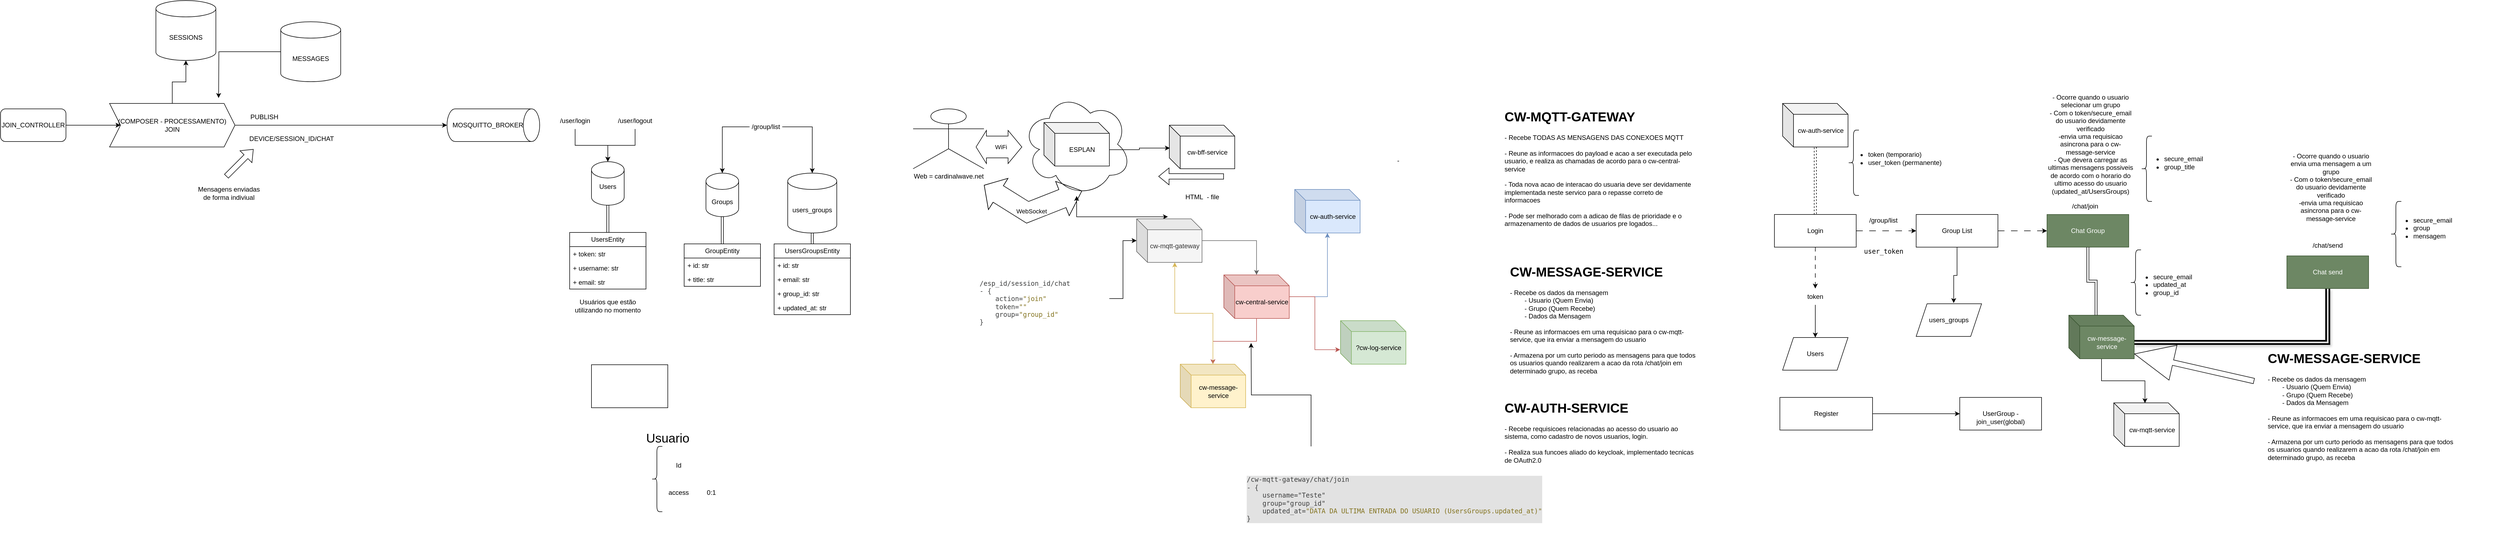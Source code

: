 <mxfile version="22.1.22" type="embed">
  <diagram name="Page-1" id="2X0-96u4QmUKPSBAWyLH">
    <mxGraphModel dx="1598" dy="552" grid="1" gridSize="10" guides="1" tooltips="1" connect="1" arrows="1" fold="1" page="1" pageScale="1" pageWidth="827" pageHeight="1169" math="0" shadow="0">
      <root>
        <mxCell id="0" />
        <mxCell id="1" parent="0" />
        <mxCell id="76" value="" style="ellipse;shape=cloud;whiteSpace=wrap;html=1;" parent="1" vertex="1">
          <mxGeometry x="1250" y="300" width="200" height="190" as="geometry" />
        </mxCell>
        <mxCell id="vWa0U6T1P3jZfGN8kKXu-6" style="edgeStyle=orthogonalEdgeStyle;rounded=0;orthogonalLoop=1;jettySize=auto;html=1;entryX=0.5;entryY=0;entryDx=0;entryDy=0;shape=link;" parent="1" source="vWa0U6T1P3jZfGN8kKXu-1" target="vWa0U6T1P3jZfGN8kKXu-2" edge="1">
          <mxGeometry relative="1" as="geometry" />
        </mxCell>
        <mxCell id="vWa0U6T1P3jZfGN8kKXu-1" value="Users&lt;div&gt;&lt;br&gt;&lt;/div&gt;" style="shape=cylinder3;whiteSpace=wrap;html=1;boundedLbl=1;backgroundOutline=1;size=15;" parent="1" vertex="1">
          <mxGeometry x="460" y="427" width="60" height="80" as="geometry" />
        </mxCell>
        <mxCell id="vWa0U6T1P3jZfGN8kKXu-2" value="UsersEntity" style="swimlane;fontStyle=0;childLayout=stackLayout;horizontal=1;startSize=26;fillColor=none;horizontalStack=0;resizeParent=1;resizeParentMax=0;resizeLast=0;collapsible=1;marginBottom=0;whiteSpace=wrap;html=1;" parent="1" vertex="1">
          <mxGeometry x="420" y="557" width="140" height="104" as="geometry" />
        </mxCell>
        <mxCell id="vWa0U6T1P3jZfGN8kKXu-3" value="+ token: str" style="text;strokeColor=none;fillColor=none;align=left;verticalAlign=top;spacingLeft=4;spacingRight=4;overflow=hidden;rotatable=0;points=[[0,0.5],[1,0.5]];portConstraint=eastwest;whiteSpace=wrap;html=1;" parent="vWa0U6T1P3jZfGN8kKXu-2" vertex="1">
          <mxGeometry y="26" width="140" height="26" as="geometry" />
        </mxCell>
        <mxCell id="vWa0U6T1P3jZfGN8kKXu-4" value="+ username: str" style="text;strokeColor=none;fillColor=none;align=left;verticalAlign=top;spacingLeft=4;spacingRight=4;overflow=hidden;rotatable=0;points=[[0,0.5],[1,0.5]];portConstraint=eastwest;whiteSpace=wrap;html=1;" parent="vWa0U6T1P3jZfGN8kKXu-2" vertex="1">
          <mxGeometry y="52" width="140" height="26" as="geometry" />
        </mxCell>
        <mxCell id="vWa0U6T1P3jZfGN8kKXu-5" value="+ email: str" style="text;strokeColor=none;fillColor=none;align=left;verticalAlign=top;spacingLeft=4;spacingRight=4;overflow=hidden;rotatable=0;points=[[0,0.5],[1,0.5]];portConstraint=eastwest;whiteSpace=wrap;html=1;" parent="vWa0U6T1P3jZfGN8kKXu-2" vertex="1">
          <mxGeometry y="78" width="140" height="26" as="geometry" />
        </mxCell>
        <mxCell id="vWa0U6T1P3jZfGN8kKXu-11" style="edgeStyle=orthogonalEdgeStyle;rounded=0;orthogonalLoop=1;jettySize=auto;html=1;entryX=0.5;entryY=0;entryDx=0;entryDy=0;shape=link;" parent="1" source="vWa0U6T1P3jZfGN8kKXu-12" target="vWa0U6T1P3jZfGN8kKXu-13" edge="1">
          <mxGeometry relative="1" as="geometry" />
        </mxCell>
        <mxCell id="vWa0U6T1P3jZfGN8kKXu-12" value="&lt;div&gt;Groups&lt;/div&gt;" style="shape=cylinder3;whiteSpace=wrap;html=1;boundedLbl=1;backgroundOutline=1;size=15;" parent="1" vertex="1">
          <mxGeometry x="670" y="448" width="60" height="80" as="geometry" />
        </mxCell>
        <mxCell id="vWa0U6T1P3jZfGN8kKXu-13" value="GroupEntity" style="swimlane;fontStyle=0;childLayout=stackLayout;horizontal=1;startSize=26;fillColor=none;horizontalStack=0;resizeParent=1;resizeParentMax=0;resizeLast=0;collapsible=1;marginBottom=0;whiteSpace=wrap;html=1;" parent="1" vertex="1">
          <mxGeometry x="630" y="578" width="140" height="78" as="geometry" />
        </mxCell>
        <mxCell id="vWa0U6T1P3jZfGN8kKXu-14" value="+ id: str" style="text;strokeColor=none;fillColor=none;align=left;verticalAlign=top;spacingLeft=4;spacingRight=4;overflow=hidden;rotatable=0;points=[[0,0.5],[1,0.5]];portConstraint=eastwest;whiteSpace=wrap;html=1;" parent="vWa0U6T1P3jZfGN8kKXu-13" vertex="1">
          <mxGeometry y="26" width="140" height="26" as="geometry" />
        </mxCell>
        <mxCell id="vWa0U6T1P3jZfGN8kKXu-15" value="+ title: str" style="text;strokeColor=none;fillColor=none;align=left;verticalAlign=top;spacingLeft=4;spacingRight=4;overflow=hidden;rotatable=0;points=[[0,0.5],[1,0.5]];portConstraint=eastwest;whiteSpace=wrap;html=1;" parent="vWa0U6T1P3jZfGN8kKXu-13" vertex="1">
          <mxGeometry y="52" width="140" height="26" as="geometry" />
        </mxCell>
        <mxCell id="vWa0U6T1P3jZfGN8kKXu-54" style="edgeStyle=orthogonalEdgeStyle;rounded=0;orthogonalLoop=1;jettySize=auto;html=1;dashed=1;dashPattern=12 12;" parent="1" source="vWa0U6T1P3jZfGN8kKXu-52" target="vWa0U6T1P3jZfGN8kKXu-53" edge="1">
          <mxGeometry relative="1" as="geometry">
            <Array as="points">
              <mxPoint x="2840" y="554" />
              <mxPoint x="2840" y="554" />
            </Array>
          </mxGeometry>
        </mxCell>
        <mxCell id="vWa0U6T1P3jZfGN8kKXu-60" style="edgeStyle=orthogonalEdgeStyle;rounded=0;orthogonalLoop=1;jettySize=auto;html=1;dashed=1;dashPattern=8 8;entryX=0.5;entryY=0;entryDx=0;entryDy=0;" parent="1" source="vWa0U6T1P3jZfGN8kKXu-52" target="vWa0U6T1P3jZfGN8kKXu-59" edge="1">
          <mxGeometry relative="1" as="geometry">
            <mxPoint x="2720" y="660" as="targetPoint" />
          </mxGeometry>
        </mxCell>
        <mxCell id="vWa0U6T1P3jZfGN8kKXu-67" style="edgeStyle=orthogonalEdgeStyle;rounded=0;orthogonalLoop=1;jettySize=auto;html=1;dashed=1;shape=link;" parent="1" source="vWa0U6T1P3jZfGN8kKXu-52" target="vWa0U6T1P3jZfGN8kKXu-66" edge="1">
          <mxGeometry relative="1" as="geometry" />
        </mxCell>
        <mxCell id="vWa0U6T1P3jZfGN8kKXu-52" value="Login" style="rounded=0;whiteSpace=wrap;html=1;" parent="1" vertex="1">
          <mxGeometry x="2630" y="524" width="150" height="60" as="geometry" />
        </mxCell>
        <mxCell id="vWa0U6T1P3jZfGN8kKXu-56" style="edgeStyle=orthogonalEdgeStyle;rounded=0;orthogonalLoop=1;jettySize=auto;html=1;dashed=1;dashPattern=12 12;" parent="1" source="vWa0U6T1P3jZfGN8kKXu-53" target="vWa0U6T1P3jZfGN8kKXu-55" edge="1">
          <mxGeometry relative="1" as="geometry" />
        </mxCell>
        <mxCell id="vWa0U6T1P3jZfGN8kKXu-53" value="Group List" style="rounded=0;whiteSpace=wrap;html=1;" parent="1" vertex="1">
          <mxGeometry x="2890" y="524" width="150" height="60" as="geometry" />
        </mxCell>
        <mxCell id="vWa0U6T1P3jZfGN8kKXu-55" value="Chat Group" style="rounded=0;whiteSpace=wrap;html=1;fillColor=#6d8764;fontColor=#ffffff;strokeColor=#3A5431;" parent="1" vertex="1">
          <mxGeometry x="3130" y="524" width="150" height="60" as="geometry" />
        </mxCell>
        <mxCell id="vWa0U6T1P3jZfGN8kKXu-88" style="edgeStyle=orthogonalEdgeStyle;rounded=0;orthogonalLoop=1;jettySize=auto;html=1;" parent="1" source="vWa0U6T1P3jZfGN8kKXu-59" target="vWa0U6T1P3jZfGN8kKXu-87" edge="1">
          <mxGeometry relative="1" as="geometry" />
        </mxCell>
        <mxCell id="vWa0U6T1P3jZfGN8kKXu-59" value="token" style="text;html=1;align=center;verticalAlign=middle;whiteSpace=wrap;rounded=0;" parent="1" vertex="1">
          <mxGeometry x="2665" y="660" width="80" height="30" as="geometry" />
        </mxCell>
        <mxCell id="vWa0U6T1P3jZfGN8kKXu-66" value="cw-auth-service" style="shape=cube;whiteSpace=wrap;html=1;boundedLbl=1;backgroundOutline=1;darkOpacity=0.05;darkOpacity2=0.1;" parent="1" vertex="1">
          <mxGeometry x="2645" y="320" width="120" height="80" as="geometry" />
        </mxCell>
        <mxCell id="vWa0U6T1P3jZfGN8kKXu-68" value="Usuários que estão utilizando no momento" style="text;html=1;align=center;verticalAlign=middle;whiteSpace=wrap;rounded=0;" parent="1" vertex="1">
          <mxGeometry x="420" y="677" width="140" height="30" as="geometry" />
        </mxCell>
        <mxCell id="vWa0U6T1P3jZfGN8kKXu-69" value="users_groups" style="shape=cylinder3;whiteSpace=wrap;html=1;boundedLbl=1;backgroundOutline=1;size=15;" parent="1" vertex="1">
          <mxGeometry x="820" y="448" width="90" height="110" as="geometry" />
        </mxCell>
        <mxCell id="vWa0U6T1P3jZfGN8kKXu-70" value="UsersGroupsEntity" style="swimlane;fontStyle=0;childLayout=stackLayout;horizontal=1;startSize=26;fillColor=none;horizontalStack=0;resizeParent=1;resizeParentMax=0;resizeLast=0;collapsible=1;marginBottom=0;whiteSpace=wrap;html=1;" parent="1" vertex="1">
          <mxGeometry x="795" y="578" width="140" height="130" as="geometry" />
        </mxCell>
        <mxCell id="vWa0U6T1P3jZfGN8kKXu-71" value="+ id: str" style="text;strokeColor=none;fillColor=none;align=left;verticalAlign=top;spacingLeft=4;spacingRight=4;overflow=hidden;rotatable=0;points=[[0,0.5],[1,0.5]];portConstraint=eastwest;whiteSpace=wrap;html=1;" parent="vWa0U6T1P3jZfGN8kKXu-70" vertex="1">
          <mxGeometry y="26" width="140" height="26" as="geometry" />
        </mxCell>
        <mxCell id="vWa0U6T1P3jZfGN8kKXu-72" value="+ email: str" style="text;strokeColor=none;fillColor=none;align=left;verticalAlign=top;spacingLeft=4;spacingRight=4;overflow=hidden;rotatable=0;points=[[0,0.5],[1,0.5]];portConstraint=eastwest;whiteSpace=wrap;html=1;" parent="vWa0U6T1P3jZfGN8kKXu-70" vertex="1">
          <mxGeometry y="52" width="140" height="26" as="geometry" />
        </mxCell>
        <mxCell id="vWa0U6T1P3jZfGN8kKXu-75" value="+ group_id: str" style="text;strokeColor=none;fillColor=none;align=left;verticalAlign=top;spacingLeft=4;spacingRight=4;overflow=hidden;rotatable=0;points=[[0,0.5],[1,0.5]];portConstraint=eastwest;whiteSpace=wrap;html=1;" parent="vWa0U6T1P3jZfGN8kKXu-70" vertex="1">
          <mxGeometry y="78" width="140" height="26" as="geometry" />
        </mxCell>
        <mxCell id="vWa0U6T1P3jZfGN8kKXu-76" value="+ updated_at: str" style="text;strokeColor=none;fillColor=none;align=left;verticalAlign=top;spacingLeft=4;spacingRight=4;overflow=hidden;rotatable=0;points=[[0,0.5],[1,0.5]];portConstraint=eastwest;whiteSpace=wrap;html=1;" parent="vWa0U6T1P3jZfGN8kKXu-70" vertex="1">
          <mxGeometry y="104" width="140" height="26" as="geometry" />
        </mxCell>
        <mxCell id="vWa0U6T1P3jZfGN8kKXu-73" style="edgeStyle=orthogonalEdgeStyle;rounded=0;orthogonalLoop=1;jettySize=auto;html=1;shape=link;" parent="1" source="vWa0U6T1P3jZfGN8kKXu-69" target="vWa0U6T1P3jZfGN8kKXu-70" edge="1">
          <mxGeometry relative="1" as="geometry">
            <mxPoint x="864.72" y="572" as="sourcePoint" />
            <mxPoint x="864.72" y="622" as="targetPoint" />
            <Array as="points" />
          </mxGeometry>
        </mxCell>
        <mxCell id="vWa0U6T1P3jZfGN8kKXu-79" style="edgeStyle=orthogonalEdgeStyle;rounded=0;orthogonalLoop=1;jettySize=auto;html=1;" parent="1" source="vWa0U6T1P3jZfGN8kKXu-77" target="vWa0U6T1P3jZfGN8kKXu-1" edge="1">
          <mxGeometry relative="1" as="geometry" />
        </mxCell>
        <mxCell id="vWa0U6T1P3jZfGN8kKXu-77" value="/user/login" style="text;html=1;align=center;verticalAlign=middle;whiteSpace=wrap;rounded=0;" parent="1" vertex="1">
          <mxGeometry x="400" y="337" width="60" height="30" as="geometry" />
        </mxCell>
        <mxCell id="vWa0U6T1P3jZfGN8kKXu-80" style="edgeStyle=orthogonalEdgeStyle;rounded=0;orthogonalLoop=1;jettySize=auto;html=1;" parent="1" source="vWa0U6T1P3jZfGN8kKXu-78" target="vWa0U6T1P3jZfGN8kKXu-1" edge="1">
          <mxGeometry relative="1" as="geometry" />
        </mxCell>
        <mxCell id="vWa0U6T1P3jZfGN8kKXu-78" value="/user/logout" style="text;html=1;align=center;verticalAlign=middle;whiteSpace=wrap;rounded=0;" parent="1" vertex="1">
          <mxGeometry x="510" y="337" width="60" height="30" as="geometry" />
        </mxCell>
        <mxCell id="vWa0U6T1P3jZfGN8kKXu-87" value="Users" style="shape=parallelogram;perimeter=parallelogramPerimeter;whiteSpace=wrap;html=1;fixedSize=1;" parent="1" vertex="1">
          <mxGeometry x="2645" y="750" width="120" height="60" as="geometry" />
        </mxCell>
        <mxCell id="vWa0U6T1P3jZfGN8kKXu-96" style="edgeStyle=orthogonalEdgeStyle;rounded=0;orthogonalLoop=1;jettySize=auto;html=1;strokeColor=none;startArrow=classic;startFill=1;endArrow=none;endFill=0;" parent="1" source="vWa0U6T1P3jZfGN8kKXu-89" target="vWa0U6T1P3jZfGN8kKXu-53" edge="1">
          <mxGeometry relative="1" as="geometry" />
        </mxCell>
        <mxCell id="vWa0U6T1P3jZfGN8kKXu-89" value="users_groups" style="shape=parallelogram;perimeter=parallelogramPerimeter;whiteSpace=wrap;html=1;fixedSize=1;" parent="1" vertex="1">
          <mxGeometry x="2890" y="688" width="120" height="60" as="geometry" />
        </mxCell>
        <mxCell id="37" style="edgeStyle=orthogonalEdgeStyle;rounded=0;orthogonalLoop=1;jettySize=auto;html=1;strokeColor=#000000;shape=link;shadow=1;strokeWidth=3;fillColor=#a20025;exitX=0;exitY=0;exitDx=120;exitDy=50;exitPerimeter=0;" parent="1" source="vWa0U6T1P3jZfGN8kKXu-94" target="35" edge="1">
          <mxGeometry relative="1" as="geometry">
            <mxPoint x="3510" y="749" as="sourcePoint" />
          </mxGeometry>
        </mxCell>
        <mxCell id="38" style="edgeStyle=orthogonalEdgeStyle;rounded=0;orthogonalLoop=1;jettySize=auto;html=1;entryX=0.477;entryY=0.007;entryDx=0;entryDy=0;entryPerimeter=0;" parent="1" source="vWa0U6T1P3jZfGN8kKXu-94" target="48" edge="1">
          <mxGeometry relative="1" as="geometry">
            <mxPoint x="3332.507" y="855" as="targetPoint" />
          </mxGeometry>
        </mxCell>
        <mxCell id="vWa0U6T1P3jZfGN8kKXu-94" value="cw-message-service" style="shape=cube;whiteSpace=wrap;html=1;boundedLbl=1;backgroundOutline=1;darkOpacity=0.05;darkOpacity2=0.1;fillColor=#6d8764;fontColor=#ffffff;strokeColor=#3A5431;" parent="1" vertex="1">
          <mxGeometry x="3170" y="709" width="120" height="80" as="geometry" />
        </mxCell>
        <mxCell id="vWa0U6T1P3jZfGN8kKXu-95" style="edgeStyle=orthogonalEdgeStyle;rounded=0;orthogonalLoop=1;jettySize=auto;html=1;entryX=0;entryY=0;entryDx=50.0;entryDy=0;entryPerimeter=0;shape=link;" parent="1" source="vWa0U6T1P3jZfGN8kKXu-55" target="vWa0U6T1P3jZfGN8kKXu-94" edge="1">
          <mxGeometry relative="1" as="geometry" />
        </mxCell>
        <mxCell id="vWa0U6T1P3jZfGN8kKXu-98" style="edgeStyle=orthogonalEdgeStyle;rounded=0;orthogonalLoop=1;jettySize=auto;html=1;entryX=0.574;entryY=-0.021;entryDx=0;entryDy=0;entryPerimeter=0;" parent="1" source="vWa0U6T1P3jZfGN8kKXu-53" target="vWa0U6T1P3jZfGN8kKXu-89" edge="1">
          <mxGeometry relative="1" as="geometry" />
        </mxCell>
        <mxCell id="vWa0U6T1P3jZfGN8kKXu-99" value="/group/list" style="text;html=1;align=center;verticalAlign=middle;whiteSpace=wrap;rounded=0;" parent="1" vertex="1">
          <mxGeometry x="2800" y="520" width="60" height="30" as="geometry" />
        </mxCell>
        <mxCell id="vWa0U6T1P3jZfGN8kKXu-100" value="/chat/join" style="text;html=1;align=center;verticalAlign=middle;whiteSpace=wrap;rounded=0;" parent="1" vertex="1">
          <mxGeometry x="3170" y="494" width="60" height="30" as="geometry" />
        </mxCell>
        <mxCell id="vWa0U6T1P3jZfGN8kKXu-104" style="edgeStyle=orthogonalEdgeStyle;rounded=0;orthogonalLoop=1;jettySize=auto;html=1;entryX=0.5;entryY=0;entryDx=0;entryDy=0;entryPerimeter=0;" parent="1" source="vWa0U6T1P3jZfGN8kKXu-105" target="vWa0U6T1P3jZfGN8kKXu-12" edge="1">
          <mxGeometry relative="1" as="geometry">
            <mxPoint x="780" y="428" as="targetPoint" />
          </mxGeometry>
        </mxCell>
        <mxCell id="vWa0U6T1P3jZfGN8kKXu-106" style="edgeStyle=orthogonalEdgeStyle;rounded=0;orthogonalLoop=1;jettySize=auto;html=1;" parent="1" source="vWa0U6T1P3jZfGN8kKXu-105" target="vWa0U6T1P3jZfGN8kKXu-69" edge="1">
          <mxGeometry relative="1" as="geometry" />
        </mxCell>
        <mxCell id="vWa0U6T1P3jZfGN8kKXu-105" value="/group/list" style="text;html=1;align=center;verticalAlign=middle;whiteSpace=wrap;rounded=0;" parent="1" vertex="1">
          <mxGeometry x="750" y="348" width="60" height="30" as="geometry" />
        </mxCell>
        <mxCell id="vWa0U6T1P3jZfGN8kKXu-110" value="" style="shape=curlyBracket;whiteSpace=wrap;html=1;rounded=1;labelPosition=left;verticalLabelPosition=middle;align=right;verticalAlign=middle;" parent="1" vertex="1">
          <mxGeometry x="2765" y="369" width="20" height="120" as="geometry" />
        </mxCell>
        <mxCell id="vWa0U6T1P3jZfGN8kKXu-111" value="&lt;ul&gt;&lt;li&gt;token (temporario)&lt;/li&gt;&lt;li&gt;user_token (permanente)&lt;/li&gt;&lt;/ul&gt;" style="text;strokeColor=none;fillColor=none;html=1;whiteSpace=wrap;verticalAlign=middle;overflow=hidden;" parent="1" vertex="1">
          <mxGeometry x="2760" y="380" width="200" height="81" as="geometry" />
        </mxCell>
        <mxCell id="vWa0U6T1P3jZfGN8kKXu-113" value="&lt;pre&gt;&lt;span style=&quot;font-weight: normal;&quot;&gt;&lt;font style=&quot;font-size: 12px;&quot;&gt;user_token&lt;/font&gt;&lt;/span&gt;&lt;/pre&gt;" style="text;strokeColor=none;fillColor=none;html=1;fontSize=24;fontStyle=1;verticalAlign=middle;align=center;rotation=0;" parent="1" vertex="1">
          <mxGeometry x="2770" y="566" width="120" height="44" as="geometry" />
        </mxCell>
        <mxCell id="32kXzzwJd7g3Jw-vZ3aj-2" style="edgeStyle=orthogonalEdgeStyle;rounded=0;orthogonalLoop=1;jettySize=auto;html=1;" parent="1" source="32kXzzwJd7g3Jw-vZ3aj-1" target="32kXzzwJd7g3Jw-vZ3aj-3" edge="1">
          <mxGeometry relative="1" as="geometry">
            <mxPoint x="2950" y="820" as="targetPoint" />
          </mxGeometry>
        </mxCell>
        <mxCell id="32kXzzwJd7g3Jw-vZ3aj-1" value="Register" style="rounded=0;whiteSpace=wrap;html=1;" parent="1" vertex="1">
          <mxGeometry x="2640" y="860" width="170" height="60" as="geometry" />
        </mxCell>
        <mxCell id="32kXzzwJd7g3Jw-vZ3aj-3" value="&lt;div&gt;&lt;br&gt;&lt;/div&gt;&lt;div&gt;UserGroup - join_user(global)&lt;/div&gt;" style="rounded=0;whiteSpace=wrap;html=1;" parent="1" vertex="1">
          <mxGeometry x="2970" y="860" width="150" height="60" as="geometry" />
        </mxCell>
        <mxCell id="26" value="" style="shape=curlyBracket;whiteSpace=wrap;html=1;rounded=1;labelPosition=left;verticalLabelPosition=middle;align=right;verticalAlign=middle;" parent="1" vertex="1">
          <mxGeometry x="3282.5" y="589" width="20" height="120" as="geometry" />
        </mxCell>
        <mxCell id="27" value="&lt;ul&gt;&lt;li&gt;secure_email&lt;/li&gt;&lt;li&gt;updated_at&lt;/li&gt;&lt;li&gt;group_id&lt;/li&gt;&lt;/ul&gt;" style="text;strokeColor=none;fillColor=none;html=1;whiteSpace=wrap;verticalAlign=middle;overflow=hidden;" parent="1" vertex="1">
          <mxGeometry x="3282.5" y="612" width="200" height="81" as="geometry" />
        </mxCell>
        <mxCell id="29" value="- Ocorre quando o usuario selecionar um grupo&lt;br&gt;- Com o token/secure_email do usuario devidamente verificado&lt;br&gt;-envia uma requisicao asincrona para o cw-message-service&lt;br&gt;- Que devera carregar as ultimas mensagens possiveis de acordo com o horario do ultimo acesso do usuario (updated_at/UsersGroups)" style="text;html=1;strokeColor=none;fillColor=none;align=center;verticalAlign=middle;whiteSpace=wrap;rounded=0;" parent="1" vertex="1">
          <mxGeometry x="3130" y="375" width="160" height="40" as="geometry" />
        </mxCell>
        <mxCell id="35" value="Chat send" style="rounded=0;whiteSpace=wrap;html=1;fillColor=#6d8764;fontColor=#ffffff;strokeColor=#3A5431;" parent="1" vertex="1">
          <mxGeometry x="3570" y="600" width="150" height="60" as="geometry" />
        </mxCell>
        <mxCell id="40" value="&lt;ul&gt;&lt;li&gt;secure_email&lt;/li&gt;&lt;li&gt;group_title&lt;/li&gt;&lt;/ul&gt;" style="text;strokeColor=none;fillColor=none;html=1;whiteSpace=wrap;verticalAlign=middle;overflow=hidden;" parent="1" vertex="1">
          <mxGeometry x="3302.5" y="388.5" width="200" height="81" as="geometry" />
        </mxCell>
        <mxCell id="41" value="" style="shape=curlyBracket;whiteSpace=wrap;html=1;rounded=1;labelPosition=left;verticalLabelPosition=middle;align=right;verticalAlign=middle;" parent="1" vertex="1">
          <mxGeometry x="3302.5" y="380" width="20" height="120" as="geometry" />
        </mxCell>
        <mxCell id="43" value="- Ocorre quando o usuario envia uma mensagem a um grupo&lt;br&gt;- Com o token/secure_email do usuario devidamente verificado&lt;br&gt;-envia uma requisicao asincrona para o cw-message-service&lt;br&gt;" style="text;html=1;strokeColor=none;fillColor=none;align=center;verticalAlign=middle;whiteSpace=wrap;rounded=0;" parent="1" vertex="1">
          <mxGeometry x="3571" y="454" width="160" height="40" as="geometry" />
        </mxCell>
        <mxCell id="44" value="/chat/send" style="text;html=1;align=center;verticalAlign=middle;whiteSpace=wrap;rounded=0;" parent="1" vertex="1">
          <mxGeometry x="3615" y="566" width="60" height="30" as="geometry" />
        </mxCell>
        <mxCell id="45" value="&lt;ul&gt;&lt;li&gt;secure_email&lt;/li&gt;&lt;li&gt;group&lt;/li&gt;&lt;li&gt;mensagem&lt;/li&gt;&lt;/ul&gt;" style="text;strokeColor=none;fillColor=none;html=1;whiteSpace=wrap;verticalAlign=middle;overflow=hidden;" parent="1" vertex="1">
          <mxGeometry x="3760" y="508.5" width="200" height="81" as="geometry" />
        </mxCell>
        <mxCell id="46" value="" style="shape=curlyBracket;whiteSpace=wrap;html=1;rounded=1;labelPosition=left;verticalLabelPosition=middle;align=right;verticalAlign=middle;" parent="1" vertex="1">
          <mxGeometry x="3760" y="500" width="20" height="120" as="geometry" />
        </mxCell>
        <mxCell id="48" value="cw-mqtt-service" style="shape=cube;whiteSpace=wrap;html=1;boundedLbl=1;backgroundOutline=1;darkOpacity=0.05;darkOpacity2=0.1;" parent="1" vertex="1">
          <mxGeometry x="3252.5" y="870" width="120" height="80" as="geometry" />
        </mxCell>
        <mxCell id="49" value="" style="shape=flexArrow;endArrow=classic;html=1;rounded=0;endWidth=54.783;endSize=23.826;" parent="1" edge="1">
          <mxGeometry width="50" height="50" relative="1" as="geometry">
            <mxPoint x="3510" y="830" as="sourcePoint" />
            <mxPoint x="3290" y="780" as="targetPoint" />
          </mxGeometry>
        </mxCell>
        <mxCell id="61" value="" style="shape=flexArrow;endArrow=classic;html=1;rounded=0;" parent="1" edge="1">
          <mxGeometry width="50" height="50" relative="1" as="geometry">
            <mxPoint x="1620" y="454.13" as="sourcePoint" />
            <mxPoint x="1500" y="454" as="targetPoint" />
          </mxGeometry>
        </mxCell>
        <mxCell id="65" value="" style="shape=flexArrow;endArrow=classic;html=1;rounded=0;startArrow=block;width=40;endSize=8.104;" parent="1" edge="1">
          <mxGeometry width="50" height="50" relative="1" as="geometry">
            <mxPoint x="1165" y="400" as="sourcePoint" />
            <mxPoint x="1250" y="400" as="targetPoint" />
          </mxGeometry>
        </mxCell>
        <mxCell id="81" value="WiFi" style="edgeLabel;html=1;align=center;verticalAlign=middle;resizable=0;points=[];" parent="65" vertex="1" connectable="0">
          <mxGeometry x="0.183" relative="1" as="geometry">
            <mxPoint x="-5" as="offset" />
          </mxGeometry>
        </mxCell>
        <mxCell id="67" value="ESPLAN" style="shape=cube;whiteSpace=wrap;html=1;boundedLbl=1;backgroundOutline=1;darkOpacity=0.05;darkOpacity2=0.1;" parent="1" vertex="1">
          <mxGeometry x="1290" y="355" width="120" height="80" as="geometry" />
        </mxCell>
        <mxCell id="68" value="cw-bff-service" style="shape=cube;whiteSpace=wrap;html=1;boundedLbl=1;backgroundOutline=1;darkOpacity=0.05;darkOpacity2=0.1;" parent="1" vertex="1">
          <mxGeometry x="1520" y="360" width="120" height="80" as="geometry" />
        </mxCell>
        <mxCell id="69" style="edgeStyle=orthogonalEdgeStyle;rounded=0;orthogonalLoop=1;jettySize=auto;html=1;entryX=0.008;entryY=0.525;entryDx=0;entryDy=0;entryPerimeter=0;exitX=0;exitY=0;exitDx=120.0;exitDy=50;exitPerimeter=0;" parent="1" source="67" target="68" edge="1">
          <mxGeometry relative="1" as="geometry" />
        </mxCell>
        <mxCell id="74" value="Web = cardinalwave.net" style="shape=umlActor;verticalLabelPosition=bottom;verticalAlign=top;html=1;outlineConnect=0;" parent="1" vertex="1">
          <mxGeometry x="1050" y="330" width="130" height="110" as="geometry" />
        </mxCell>
        <mxCell id="77" value="HTML&amp;nbsp; - file" style="text;html=1;strokeColor=none;fillColor=none;align=center;verticalAlign=middle;whiteSpace=wrap;rounded=0;" parent="1" vertex="1">
          <mxGeometry x="1530.5" y="477" width="99" height="30" as="geometry" />
        </mxCell>
        <mxCell id="79" value="" style="shape=flexArrow;endArrow=classic;html=1;rounded=0;endWidth=31.229;endSize=12.435;width=35.652;startArrow=block;startWidth=31.229;startSize=9.774;entryX=0.55;entryY=0.95;entryDx=0;entryDy=0;entryPerimeter=0;" parent="1" target="76" edge="1">
          <mxGeometry width="50" height="50" relative="1" as="geometry">
            <mxPoint x="1180" y="470" as="sourcePoint" />
            <mxPoint x="1370" y="530" as="targetPoint" />
            <Array as="points">
              <mxPoint x="1260" y="520" />
            </Array>
          </mxGeometry>
        </mxCell>
        <mxCell id="80" value="WebSocket" style="edgeLabel;html=1;align=center;verticalAlign=middle;resizable=0;points=[];" parent="79" vertex="1" connectable="0">
          <mxGeometry x="0.006" y="-1" relative="1" as="geometry">
            <mxPoint y="-1" as="offset" />
          </mxGeometry>
        </mxCell>
        <mxCell id="84" value="" style="edgeStyle=orthogonalEdgeStyle;rounded=0;orthogonalLoop=1;jettySize=auto;html=1;exitX=0.479;exitY=-0.047;exitDx=0;exitDy=0;exitPerimeter=0;startArrow=classic;startFill=1;" parent="1" source="82" target="76" edge="1">
          <mxGeometry relative="1" as="geometry" />
        </mxCell>
        <mxCell id="89" style="edgeStyle=orthogonalEdgeStyle;rounded=0;orthogonalLoop=1;jettySize=auto;html=1;fillColor=#f5f5f5;strokeColor=#666666;" parent="1" source="82" target="85" edge="1">
          <mxGeometry relative="1" as="geometry" />
        </mxCell>
        <mxCell id="82" value="cw-mqtt-gateway" style="shape=cube;whiteSpace=wrap;html=1;boundedLbl=1;backgroundOutline=1;darkOpacity=0.05;darkOpacity2=0.1;fillColor=#f5f5f5;strokeColor=#666666;fontColor=#333333;" parent="1" vertex="1">
          <mxGeometry x="1460" y="532" width="120" height="80" as="geometry" />
        </mxCell>
        <mxCell id="90" style="edgeStyle=orthogonalEdgeStyle;rounded=0;orthogonalLoop=1;jettySize=auto;html=1;fillColor=#dae8fc;strokeColor=#6c8ebf;" parent="1" source="85" target="86" edge="1">
          <mxGeometry relative="1" as="geometry" />
        </mxCell>
        <mxCell id="91" style="edgeStyle=orthogonalEdgeStyle;rounded=0;orthogonalLoop=1;jettySize=auto;html=1;fillColor=#f8cecc;strokeColor=#b85450;" parent="1" source="85" target="87" edge="1">
          <mxGeometry relative="1" as="geometry" />
        </mxCell>
        <mxCell id="85" value="cw-central-service" style="shape=cube;whiteSpace=wrap;html=1;boundedLbl=1;backgroundOutline=1;darkOpacity=0.05;darkOpacity2=0.1;fillColor=#f8cecc;strokeColor=#b85450;" parent="1" vertex="1">
          <mxGeometry x="1620" y="635" width="120" height="80" as="geometry" />
        </mxCell>
        <mxCell id="86" value="cw-auth-service" style="shape=cube;whiteSpace=wrap;html=1;boundedLbl=1;backgroundOutline=1;darkOpacity=0.05;darkOpacity2=0.1;fillColor=#dae8fc;strokeColor=#6c8ebf;" parent="1" vertex="1">
          <mxGeometry x="1750" y="478" width="120" height="80" as="geometry" />
        </mxCell>
        <mxCell id="87" value="cw-message-service&lt;br&gt;" style="shape=cube;whiteSpace=wrap;html=1;boundedLbl=1;backgroundOutline=1;darkOpacity=0.05;darkOpacity2=0.1;fillColor=#fff2cc;strokeColor=#d6b656;" parent="1" vertex="1">
          <mxGeometry x="1540" y="799" width="120" height="80" as="geometry" />
        </mxCell>
        <mxCell id="88" value="?cw-log-service" style="shape=cube;whiteSpace=wrap;html=1;boundedLbl=1;backgroundOutline=1;darkOpacity=0.05;darkOpacity2=0.1;fillColor=#d5e8d4;strokeColor=#82b366;" parent="1" vertex="1">
          <mxGeometry x="1834" y="719" width="120" height="80" as="geometry" />
        </mxCell>
        <mxCell id="92" style="edgeStyle=orthogonalEdgeStyle;rounded=0;orthogonalLoop=1;jettySize=auto;html=1;entryX=0;entryY=0;entryDx=70;entryDy=80;entryPerimeter=0;fillColor=#fff2cc;strokeColor=#d6b656;" parent="1" source="87" target="82" edge="1">
          <mxGeometry relative="1" as="geometry" />
        </mxCell>
        <mxCell id="94" style="edgeStyle=orthogonalEdgeStyle;rounded=0;orthogonalLoop=1;jettySize=auto;html=1;entryX=-0.004;entryY=0.667;entryDx=0;entryDy=0;entryPerimeter=0;strokeColor=#b85450;fillColor=#f8cecc;" parent="1" source="85" target="88" edge="1">
          <mxGeometry relative="1" as="geometry" />
        </mxCell>
        <mxCell id="95" value="-" style="text;html=1;strokeColor=none;fillColor=none;align=center;verticalAlign=middle;whiteSpace=wrap;rounded=0;" parent="1" vertex="1">
          <mxGeometry x="1910" y="410" width="60" height="30" as="geometry" />
        </mxCell>
        <mxCell id="96" value="&lt;h1&gt;CW-MESSAGE-SERVICE&lt;/h1&gt;&lt;div&gt;- Recebe os dados da mensagem&amp;nbsp;&lt;/div&gt;&lt;div&gt;&lt;span style=&quot;white-space: pre;&quot;&gt;&#x9;&lt;/span&gt;- Usuario (Quem Envia)&lt;br&gt;&lt;/div&gt;&lt;div&gt;&lt;span style=&quot;white-space: pre;&quot;&gt;&#x9;&lt;/span&gt;- Grupo (Quem Recebe)&lt;/div&gt;&lt;div&gt;&lt;span style=&quot;white-space: pre;&quot;&gt;&#x9;&lt;/span&gt;- Dados da Mensagem&lt;br&gt;&lt;/div&gt;&lt;div&gt;&lt;br&gt;&lt;/div&gt;&lt;div&gt;- Reune as informacoes em uma requisicao para o cw-mqtt-service, que ira enviar a mensagem do usuario&lt;/div&gt;&lt;div&gt;&lt;br&gt;&lt;/div&gt;&lt;div&gt;- Armazena por um curto periodo as mensagens para que todos os usuarios quando realizarem a acao da rota /chat/join em determinado grupo, as receba&lt;/div&gt;" style="text;html=1;strokeColor=none;fillColor=none;spacing=5;spacingTop=-20;whiteSpace=wrap;overflow=hidden;rounded=0;" parent="1" vertex="1">
          <mxGeometry x="3530" y="769" width="360" height="231" as="geometry" />
        </mxCell>
        <mxCell id="99" value="&lt;h1&gt;CW-MESSAGE-SERVICE&lt;/h1&gt;&lt;div&gt;- Recebe os dados da mensagem&amp;nbsp;&lt;/div&gt;&lt;div&gt;&lt;span style=&quot;white-space: pre;&quot;&gt;&#x9;&lt;/span&gt;- Usuario (Quem Envia)&lt;br&gt;&lt;/div&gt;&lt;div&gt;&lt;span style=&quot;white-space: pre;&quot;&gt;&#x9;&lt;/span&gt;- Grupo (Quem Recebe)&lt;/div&gt;&lt;div&gt;&lt;span style=&quot;white-space: pre;&quot;&gt;&#x9;&lt;/span&gt;- Dados da Mensagem&lt;br&gt;&lt;/div&gt;&lt;div&gt;&lt;br&gt;&lt;/div&gt;&lt;div&gt;- Reune as informacoes em uma requisicao para o cw-mqtt-service, que ira enviar a mensagem do usuario&lt;/div&gt;&lt;div&gt;&lt;br&gt;&lt;/div&gt;&lt;div&gt;- Armazena por um curto periodo as mensagens para que todos os usuarios quando realizarem a acao da rota /chat/join em determinado grupo, as receba&lt;/div&gt;" style="text;html=1;strokeColor=none;fillColor=none;spacing=5;spacingTop=-20;whiteSpace=wrap;overflow=hidden;rounded=0;" parent="1" vertex="1">
          <mxGeometry x="2140" y="610" width="360" height="231" as="geometry" />
        </mxCell>
        <mxCell id="100" value="&lt;h1&gt;CW-MQTT-GATEWAY&lt;/h1&gt;&lt;div&gt;- Recebe TODAS AS MENSAGENS DAS CONEXOES MQTT&lt;/div&gt;&lt;div&gt;&lt;br&gt;&lt;/div&gt;&lt;div&gt;- Reune as informacoes do payload e acao a ser executada pelo usuario, e realiza as chamadas de acordo para o cw-central-service&lt;/div&gt;&lt;div&gt;&lt;br&gt;&lt;/div&gt;&lt;div&gt;- Toda nova acao de interacao do usuaria deve ser devidamente implementada neste servico para o repasse correto de informacoes&amp;nbsp;&lt;/div&gt;&lt;div&gt;&lt;br&gt;&lt;/div&gt;&lt;div&gt;- Pode ser melhorado com a adicao de filas de prioridade e o armazenamento de dados de usuarios pre logados...&lt;/div&gt;&lt;div&gt;&lt;br&gt;&lt;/div&gt;" style="text;html=1;strokeColor=none;fillColor=none;spacing=5;spacingTop=-20;whiteSpace=wrap;overflow=hidden;rounded=0;" parent="1" vertex="1">
          <mxGeometry x="2130" y="324.5" width="360" height="231" as="geometry" />
        </mxCell>
        <mxCell id="101" value="&lt;h1&gt;CW-AUTH-SERVICE&lt;/h1&gt;&lt;div&gt;- Recebe requisicoes relacionadas ao acesso do usuario ao sistema, como cadastro de novos usuarios, login.&lt;/div&gt;&lt;div&gt;&lt;br&gt;&lt;/div&gt;&lt;div&gt;- Realiza sua funcoes aliado do keycloak, implementado tecnicas de OAuth2.0&lt;/div&gt;&lt;div&gt;&lt;br&gt;&lt;/div&gt;" style="text;html=1;strokeColor=none;fillColor=none;spacing=5;spacingTop=-20;whiteSpace=wrap;overflow=hidden;rounded=0;" parent="1" vertex="1">
          <mxGeometry x="2130" y="860" width="360" height="231" as="geometry" />
        </mxCell>
        <mxCell id="103" style="edgeStyle=orthogonalEdgeStyle;rounded=0;orthogonalLoop=1;jettySize=auto;html=1;" parent="1" source="102" target="82" edge="1">
          <mxGeometry relative="1" as="geometry" />
        </mxCell>
        <mxCell id="102" value="&lt;br&gt;&lt;pre style=&quot;border-color: var(--border-color); color: rgb(62, 63, 63); font-size: 12px; font-style: normal; font-variant-ligatures: normal; font-variant-caps: normal; font-weight: 400; letter-spacing: normal; orphans: 2; text-indent: 0px; text-transform: none; widows: 2; word-spacing: 0px; -webkit-text-stroke-width: 0px; text-decoration-thickness: initial; text-decoration-style: initial; text-decoration-color: initial; font-family: &amp;quot;JetBrains Mono&amp;quot;, monospace;&quot;&gt;/esp_id/session_id/chat&lt;br style=&quot;border-color: var(--border-color);&quot;&gt;- {&lt;br style=&quot;border-color: var(--border-color);&quot;&gt;    action=&lt;span style=&quot;border-color: var(--border-color); color: rgb(131, 115, 31);&quot;&gt;&quot;join&quot;&lt;br style=&quot;border-color: var(--border-color);&quot;&gt;&lt;/span&gt;&lt;span style=&quot;border-color: var(--border-color); color: rgb(131, 115, 31);&quot;&gt;    &lt;/span&gt;token=&lt;span style=&quot;border-color: var(--border-color); color: rgb(131, 115, 31);&quot;&gt;&quot;&quot;&lt;br style=&quot;border-color: var(--border-color);&quot;&gt;&lt;/span&gt;&lt;span style=&quot;border-color: var(--border-color); color: rgb(131, 115, 31);&quot;&gt;    &lt;/span&gt;group=&lt;span style=&quot;border-color: var(--border-color); color: rgb(131, 115, 31);&quot;&gt;&quot;group_id&quot;&lt;br style=&quot;border-color: var(--border-color);&quot;&gt;&lt;/span&gt;}   &lt;/pre&gt;" style="text;html=1;strokeColor=none;fillColor=none;align=left;verticalAlign=middle;whiteSpace=wrap;rounded=0;" parent="1" vertex="1">
          <mxGeometry x="1170" y="547" width="240" height="263" as="geometry" />
        </mxCell>
        <mxCell id="105" style="edgeStyle=orthogonalEdgeStyle;rounded=0;orthogonalLoop=1;jettySize=auto;html=1;" parent="1" source="104" edge="1">
          <mxGeometry relative="1" as="geometry">
            <mxPoint x="1670" y="760" as="targetPoint" />
          </mxGeometry>
        </mxCell>
        <mxCell id="104" value="&lt;div style=&quot;background-color:#e2e2e2;color:#3e3f3f&quot;&gt;&lt;pre style=&quot;font-family:&#39;JetBrains Mono&#39;,monospace;font-size:9,8pt;&quot;&gt;&lt;pre style=&quot;border-color: var(--border-color); font-family: &amp;quot;JetBrains Mono&amp;quot;, monospace;&quot;&gt;/cw-mqtt-gateway/chat/join&lt;br style=&quot;border-color: var(--border-color);&quot;&gt;- {&lt;br style=&quot;border-color: var(--border-color);&quot;&gt;    username=&quot;Teste&quot;&lt;br style=&quot;border-color: var(--border-color);&quot;&gt;    group=&quot;group_id&quot;&lt;br style=&quot;border-color: var(--border-color);&quot;&gt;&lt;span style=&quot;border-color: var(--border-color); color: rgb(131, 115, 31);&quot;&gt;    &lt;/span&gt;updated_at=&lt;span style=&quot;border-color: var(--border-color); color: rgb(131, 115, 31);&quot;&gt;&quot;DATA DA ULTIMA ENTRADA DO USUARIO (UsersGroups.updated_at)&quot;&lt;br style=&quot;border-color: var(--border-color);&quot;&gt;&lt;/span&gt;}&lt;/pre&gt;&lt;/pre&gt;&lt;/div&gt;" style="text;html=1;strokeColor=none;fillColor=none;align=left;verticalAlign=middle;whiteSpace=wrap;rounded=0;" parent="1" vertex="1">
          <mxGeometry x="1660" y="950" width="240" height="193" as="geometry" />
        </mxCell>
        <mxCell id="110" value="Usuario" style="text;html=1;strokeColor=none;fillColor=none;align=center;verticalAlign=middle;whiteSpace=wrap;rounded=0;strokeWidth=7;fontSize=23;" parent="1" vertex="1">
          <mxGeometry x="570" y="920" width="60" height="30" as="geometry" />
        </mxCell>
        <mxCell id="113" value="" style="shape=curlyBracket;whiteSpace=wrap;html=1;rounded=1;labelPosition=left;verticalLabelPosition=middle;align=right;verticalAlign=middle;" parent="1" vertex="1">
          <mxGeometry x="570" y="950" width="20" height="120" as="geometry" />
        </mxCell>
        <mxCell id="114" value="Id" style="text;html=1;strokeColor=none;fillColor=none;align=center;verticalAlign=middle;whiteSpace=wrap;rounded=0;" parent="1" vertex="1">
          <mxGeometry x="590" y="970" width="60" height="30" as="geometry" />
        </mxCell>
        <mxCell id="115" value="access" style="text;html=1;strokeColor=none;fillColor=none;align=center;verticalAlign=middle;whiteSpace=wrap;rounded=0;" parent="1" vertex="1">
          <mxGeometry x="590" y="1020" width="60" height="30" as="geometry" />
        </mxCell>
        <mxCell id="116" value="0:1" style="text;html=1;strokeColor=none;fillColor=none;align=center;verticalAlign=middle;whiteSpace=wrap;rounded=0;" parent="1" vertex="1">
          <mxGeometry x="650" y="1020" width="60" height="30" as="geometry" />
        </mxCell>
        <mxCell id="117" value="" style="rounded=0;whiteSpace=wrap;html=1;" parent="1" vertex="1">
          <mxGeometry x="460" y="800" width="140" height="79" as="geometry" />
        </mxCell>
        <mxCell id="130" style="edgeStyle=orthogonalEdgeStyle;rounded=0;orthogonalLoop=1;jettySize=auto;html=1;entryX=0;entryY=0.5;entryDx=0;entryDy=0;" edge="1" parent="1" source="118" target="129">
          <mxGeometry relative="1" as="geometry" />
        </mxCell>
        <mxCell id="118" value="JOIN_CONTROLLER" style="rounded=1;whiteSpace=wrap;html=1;" vertex="1" parent="1">
          <mxGeometry x="-624" y="330" width="120" height="60" as="geometry" />
        </mxCell>
        <mxCell id="124" value="SESSIONS" style="shape=cylinder3;whiteSpace=wrap;html=1;boundedLbl=1;backgroundOutline=1;size=15;" vertex="1" parent="1">
          <mxGeometry x="-339" y="131" width="110" height="110" as="geometry" />
        </mxCell>
        <mxCell id="126" value="MESSAGES" style="shape=cylinder3;whiteSpace=wrap;html=1;boundedLbl=1;backgroundOutline=1;size=15;" vertex="1" parent="1">
          <mxGeometry x="-110" y="170" width="110" height="110" as="geometry" />
        </mxCell>
        <mxCell id="136" style="edgeStyle=orthogonalEdgeStyle;rounded=0;orthogonalLoop=1;jettySize=auto;html=1;" edge="1" parent="1" source="129" target="134">
          <mxGeometry relative="1" as="geometry" />
        </mxCell>
        <mxCell id="129" value="(COMPOSER - PROCESSAMENTO)&lt;br style=&quot;border-color: var(--border-color);&quot;&gt;JOIN" style="shape=step;perimeter=stepPerimeter;whiteSpace=wrap;html=1;fixedSize=1;" vertex="1" parent="1">
          <mxGeometry x="-424" y="320" width="230" height="80" as="geometry" />
        </mxCell>
        <mxCell id="132" style="edgeStyle=orthogonalEdgeStyle;rounded=0;orthogonalLoop=1;jettySize=auto;html=1;" edge="1" parent="1" source="126">
          <mxGeometry relative="1" as="geometry">
            <mxPoint x="-224" y="310" as="targetPoint" />
          </mxGeometry>
        </mxCell>
        <mxCell id="133" style="edgeStyle=orthogonalEdgeStyle;rounded=0;orthogonalLoop=1;jettySize=auto;html=1;entryX=0.5;entryY=1;entryDx=0;entryDy=0;entryPerimeter=0;" edge="1" parent="1" source="129" target="124">
          <mxGeometry relative="1" as="geometry" />
        </mxCell>
        <mxCell id="134" value="&lt;br&gt;" style="shape=cylinder3;whiteSpace=wrap;html=1;boundedLbl=1;backgroundOutline=1;size=15;rotation=90;" vertex="1" parent="1">
          <mxGeometry x="250" y="275" width="60" height="170" as="geometry" />
        </mxCell>
        <mxCell id="135" value="MOSQUITTO_BROKER" style="text;html=1;strokeColor=none;fillColor=none;align=center;verticalAlign=middle;whiteSpace=wrap;rounded=0;" vertex="1" parent="1">
          <mxGeometry x="240" y="345" width="60" height="30" as="geometry" />
        </mxCell>
        <mxCell id="137" style="edgeStyle=orthogonalEdgeStyle;rounded=0;orthogonalLoop=1;jettySize=auto;html=1;exitX=0.5;exitY=1;exitDx=0;exitDy=0;" edge="1" parent="1" source="135" target="135">
          <mxGeometry relative="1" as="geometry" />
        </mxCell>
        <mxCell id="138" value="PUBLISH" style="text;html=1;strokeColor=none;fillColor=none;align=center;verticalAlign=middle;whiteSpace=wrap;rounded=0;" vertex="1" parent="1">
          <mxGeometry x="-170" y="330" width="60" height="30" as="geometry" />
        </mxCell>
        <mxCell id="139" value="DEVICE/SESSION_ID/CHAT" style="text;html=1;strokeColor=none;fillColor=none;align=center;verticalAlign=middle;whiteSpace=wrap;rounded=0;" vertex="1" parent="1">
          <mxGeometry x="-120" y="370" width="60" height="30" as="geometry" />
        </mxCell>
        <mxCell id="140" value="" style="shape=flexArrow;endArrow=classic;html=1;rounded=0;" edge="1" parent="1">
          <mxGeometry width="50" height="50" relative="1" as="geometry">
            <mxPoint x="-210" y="454" as="sourcePoint" />
            <mxPoint x="-160" y="404" as="targetPoint" />
          </mxGeometry>
        </mxCell>
        <mxCell id="143" value="Mensagens enviadas de forma indiviual" style="text;html=1;strokeColor=none;fillColor=none;align=center;verticalAlign=middle;whiteSpace=wrap;rounded=0;" vertex="1" parent="1">
          <mxGeometry x="-270" y="469.5" width="130" height="30" as="geometry" />
        </mxCell>
      </root>
    </mxGraphModel>
  </diagram>
</mxfile>
